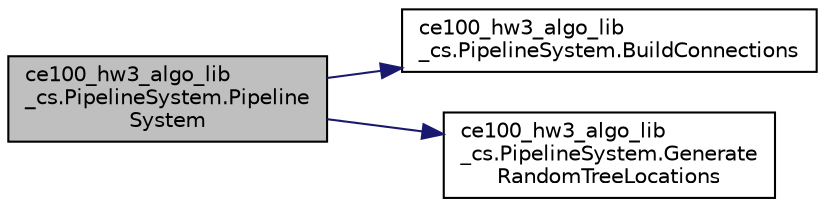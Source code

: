 digraph "ce100_hw3_algo_lib_cs.PipelineSystem.PipelineSystem"
{
 // INTERACTIVE_SVG=YES
 // LATEX_PDF_SIZE
  edge [fontname="Helvetica",fontsize="10",labelfontname="Helvetica",labelfontsize="10"];
  node [fontname="Helvetica",fontsize="10",shape=record];
  rankdir="LR";
  Node1 [label="ce100_hw3_algo_lib\l_cs.PipelineSystem.Pipeline\lSystem",height=0.2,width=0.4,color="black", fillcolor="grey75", style="filled", fontcolor="black",tooltip=" "];
  Node1 -> Node2 [color="midnightblue",fontsize="10",style="solid",fontname="Helvetica"];
  Node2 [label="ce100_hw3_algo_lib\l_cs.PipelineSystem.BuildConnections",height=0.2,width=0.4,color="black", fillcolor="white", style="filled",URL="$db/d3a/a00040.html#aa83df91e897b1023c6b4be5e07e1c4e4",tooltip=" "];
  Node1 -> Node3 [color="midnightblue",fontsize="10",style="solid",fontname="Helvetica"];
  Node3 [label="ce100_hw3_algo_lib\l_cs.PipelineSystem.Generate\lRandomTreeLocations",height=0.2,width=0.4,color="black", fillcolor="white", style="filled",URL="$db/d3a/a00040.html#ab4391bbc5c3f03e24077cde986e2ecde",tooltip=" "];
}
